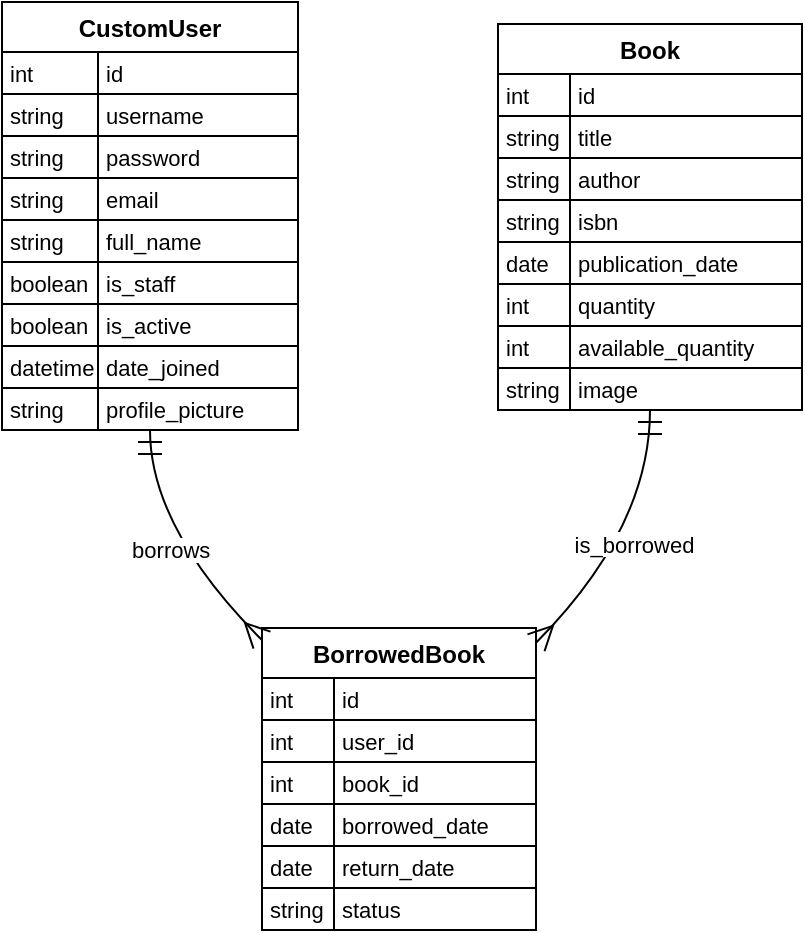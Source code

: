 <mxfile version="24.7.12">
  <diagram name="Page-1" id="YU2orqVqRh5AFUmn3edb">
    <mxGraphModel dx="1434" dy="711" grid="1" gridSize="10" guides="1" tooltips="1" connect="1" arrows="1" fold="1" page="1" pageScale="1" pageWidth="850" pageHeight="1100" math="0" shadow="0">
      <root>
        <mxCell id="0" />
        <mxCell id="1" parent="0" />
        <mxCell id="9KgocrcduUoIsVicRkIH-1" value="CustomUser" style="shape=table;startSize=25;container=1;collapsible=0;childLayout=tableLayout;fixedRows=1;rowLines=1;fontStyle=1;align=center;resizeLast=1;" vertex="1" parent="1">
          <mxGeometry x="225" y="120" width="148" height="214" as="geometry" />
        </mxCell>
        <mxCell id="9KgocrcduUoIsVicRkIH-2" style="shape=tableRow;horizontal=0;startSize=0;swimlaneHead=0;swimlaneBody=0;fillColor=none;collapsible=0;dropTarget=0;points=[[0,0.5],[1,0.5]];portConstraint=eastwest;top=0;left=0;right=0;bottom=0;" vertex="1" parent="9KgocrcduUoIsVicRkIH-1">
          <mxGeometry y="25" width="148" height="21" as="geometry" />
        </mxCell>
        <mxCell id="9KgocrcduUoIsVicRkIH-3" value="int" style="shape=partialRectangle;connectable=0;fillColor=none;top=0;left=0;bottom=0;right=0;align=left;spacingLeft=2;overflow=hidden;fontSize=11;" vertex="1" parent="9KgocrcduUoIsVicRkIH-2">
          <mxGeometry width="48" height="21" as="geometry">
            <mxRectangle width="48" height="21" as="alternateBounds" />
          </mxGeometry>
        </mxCell>
        <mxCell id="9KgocrcduUoIsVicRkIH-4" value="id" style="shape=partialRectangle;connectable=0;fillColor=none;top=0;left=0;bottom=0;right=0;align=left;spacingLeft=2;overflow=hidden;fontSize=11;" vertex="1" parent="9KgocrcduUoIsVicRkIH-2">
          <mxGeometry x="48" width="100" height="21" as="geometry">
            <mxRectangle width="100" height="21" as="alternateBounds" />
          </mxGeometry>
        </mxCell>
        <mxCell id="9KgocrcduUoIsVicRkIH-5" style="shape=tableRow;horizontal=0;startSize=0;swimlaneHead=0;swimlaneBody=0;fillColor=none;collapsible=0;dropTarget=0;points=[[0,0.5],[1,0.5]];portConstraint=eastwest;top=0;left=0;right=0;bottom=0;" vertex="1" parent="9KgocrcduUoIsVicRkIH-1">
          <mxGeometry y="46" width="148" height="21" as="geometry" />
        </mxCell>
        <mxCell id="9KgocrcduUoIsVicRkIH-6" value="string" style="shape=partialRectangle;connectable=0;fillColor=none;top=0;left=0;bottom=0;right=0;align=left;spacingLeft=2;overflow=hidden;fontSize=11;" vertex="1" parent="9KgocrcduUoIsVicRkIH-5">
          <mxGeometry width="48" height="21" as="geometry">
            <mxRectangle width="48" height="21" as="alternateBounds" />
          </mxGeometry>
        </mxCell>
        <mxCell id="9KgocrcduUoIsVicRkIH-7" value="username" style="shape=partialRectangle;connectable=0;fillColor=none;top=0;left=0;bottom=0;right=0;align=left;spacingLeft=2;overflow=hidden;fontSize=11;" vertex="1" parent="9KgocrcduUoIsVicRkIH-5">
          <mxGeometry x="48" width="100" height="21" as="geometry">
            <mxRectangle width="100" height="21" as="alternateBounds" />
          </mxGeometry>
        </mxCell>
        <mxCell id="9KgocrcduUoIsVicRkIH-8" style="shape=tableRow;horizontal=0;startSize=0;swimlaneHead=0;swimlaneBody=0;fillColor=none;collapsible=0;dropTarget=0;points=[[0,0.5],[1,0.5]];portConstraint=eastwest;top=0;left=0;right=0;bottom=0;" vertex="1" parent="9KgocrcduUoIsVicRkIH-1">
          <mxGeometry y="67" width="148" height="21" as="geometry" />
        </mxCell>
        <mxCell id="9KgocrcduUoIsVicRkIH-9" value="string" style="shape=partialRectangle;connectable=0;fillColor=none;top=0;left=0;bottom=0;right=0;align=left;spacingLeft=2;overflow=hidden;fontSize=11;" vertex="1" parent="9KgocrcduUoIsVicRkIH-8">
          <mxGeometry width="48" height="21" as="geometry">
            <mxRectangle width="48" height="21" as="alternateBounds" />
          </mxGeometry>
        </mxCell>
        <mxCell id="9KgocrcduUoIsVicRkIH-10" value="password" style="shape=partialRectangle;connectable=0;fillColor=none;top=0;left=0;bottom=0;right=0;align=left;spacingLeft=2;overflow=hidden;fontSize=11;" vertex="1" parent="9KgocrcduUoIsVicRkIH-8">
          <mxGeometry x="48" width="100" height="21" as="geometry">
            <mxRectangle width="100" height="21" as="alternateBounds" />
          </mxGeometry>
        </mxCell>
        <mxCell id="9KgocrcduUoIsVicRkIH-11" style="shape=tableRow;horizontal=0;startSize=0;swimlaneHead=0;swimlaneBody=0;fillColor=none;collapsible=0;dropTarget=0;points=[[0,0.5],[1,0.5]];portConstraint=eastwest;top=0;left=0;right=0;bottom=0;" vertex="1" parent="9KgocrcduUoIsVicRkIH-1">
          <mxGeometry y="88" width="148" height="21" as="geometry" />
        </mxCell>
        <mxCell id="9KgocrcduUoIsVicRkIH-12" value="string" style="shape=partialRectangle;connectable=0;fillColor=none;top=0;left=0;bottom=0;right=0;align=left;spacingLeft=2;overflow=hidden;fontSize=11;" vertex="1" parent="9KgocrcduUoIsVicRkIH-11">
          <mxGeometry width="48" height="21" as="geometry">
            <mxRectangle width="48" height="21" as="alternateBounds" />
          </mxGeometry>
        </mxCell>
        <mxCell id="9KgocrcduUoIsVicRkIH-13" value="email" style="shape=partialRectangle;connectable=0;fillColor=none;top=0;left=0;bottom=0;right=0;align=left;spacingLeft=2;overflow=hidden;fontSize=11;" vertex="1" parent="9KgocrcduUoIsVicRkIH-11">
          <mxGeometry x="48" width="100" height="21" as="geometry">
            <mxRectangle width="100" height="21" as="alternateBounds" />
          </mxGeometry>
        </mxCell>
        <mxCell id="9KgocrcduUoIsVicRkIH-14" style="shape=tableRow;horizontal=0;startSize=0;swimlaneHead=0;swimlaneBody=0;fillColor=none;collapsible=0;dropTarget=0;points=[[0,0.5],[1,0.5]];portConstraint=eastwest;top=0;left=0;right=0;bottom=0;" vertex="1" parent="9KgocrcduUoIsVicRkIH-1">
          <mxGeometry y="109" width="148" height="21" as="geometry" />
        </mxCell>
        <mxCell id="9KgocrcduUoIsVicRkIH-15" value="string" style="shape=partialRectangle;connectable=0;fillColor=none;top=0;left=0;bottom=0;right=0;align=left;spacingLeft=2;overflow=hidden;fontSize=11;" vertex="1" parent="9KgocrcduUoIsVicRkIH-14">
          <mxGeometry width="48" height="21" as="geometry">
            <mxRectangle width="48" height="21" as="alternateBounds" />
          </mxGeometry>
        </mxCell>
        <mxCell id="9KgocrcduUoIsVicRkIH-16" value="full_name" style="shape=partialRectangle;connectable=0;fillColor=none;top=0;left=0;bottom=0;right=0;align=left;spacingLeft=2;overflow=hidden;fontSize=11;" vertex="1" parent="9KgocrcduUoIsVicRkIH-14">
          <mxGeometry x="48" width="100" height="21" as="geometry">
            <mxRectangle width="100" height="21" as="alternateBounds" />
          </mxGeometry>
        </mxCell>
        <mxCell id="9KgocrcduUoIsVicRkIH-17" style="shape=tableRow;horizontal=0;startSize=0;swimlaneHead=0;swimlaneBody=0;fillColor=none;collapsible=0;dropTarget=0;points=[[0,0.5],[1,0.5]];portConstraint=eastwest;top=0;left=0;right=0;bottom=0;" vertex="1" parent="9KgocrcduUoIsVicRkIH-1">
          <mxGeometry y="130" width="148" height="21" as="geometry" />
        </mxCell>
        <mxCell id="9KgocrcduUoIsVicRkIH-18" value="boolean" style="shape=partialRectangle;connectable=0;fillColor=none;top=0;left=0;bottom=0;right=0;align=left;spacingLeft=2;overflow=hidden;fontSize=11;" vertex="1" parent="9KgocrcduUoIsVicRkIH-17">
          <mxGeometry width="48" height="21" as="geometry">
            <mxRectangle width="48" height="21" as="alternateBounds" />
          </mxGeometry>
        </mxCell>
        <mxCell id="9KgocrcduUoIsVicRkIH-19" value="is_staff" style="shape=partialRectangle;connectable=0;fillColor=none;top=0;left=0;bottom=0;right=0;align=left;spacingLeft=2;overflow=hidden;fontSize=11;" vertex="1" parent="9KgocrcduUoIsVicRkIH-17">
          <mxGeometry x="48" width="100" height="21" as="geometry">
            <mxRectangle width="100" height="21" as="alternateBounds" />
          </mxGeometry>
        </mxCell>
        <mxCell id="9KgocrcduUoIsVicRkIH-20" style="shape=tableRow;horizontal=0;startSize=0;swimlaneHead=0;swimlaneBody=0;fillColor=none;collapsible=0;dropTarget=0;points=[[0,0.5],[1,0.5]];portConstraint=eastwest;top=0;left=0;right=0;bottom=0;" vertex="1" parent="9KgocrcduUoIsVicRkIH-1">
          <mxGeometry y="151" width="148" height="21" as="geometry" />
        </mxCell>
        <mxCell id="9KgocrcduUoIsVicRkIH-21" value="boolean" style="shape=partialRectangle;connectable=0;fillColor=none;top=0;left=0;bottom=0;right=0;align=left;spacingLeft=2;overflow=hidden;fontSize=11;" vertex="1" parent="9KgocrcduUoIsVicRkIH-20">
          <mxGeometry width="48" height="21" as="geometry">
            <mxRectangle width="48" height="21" as="alternateBounds" />
          </mxGeometry>
        </mxCell>
        <mxCell id="9KgocrcduUoIsVicRkIH-22" value="is_active" style="shape=partialRectangle;connectable=0;fillColor=none;top=0;left=0;bottom=0;right=0;align=left;spacingLeft=2;overflow=hidden;fontSize=11;" vertex="1" parent="9KgocrcduUoIsVicRkIH-20">
          <mxGeometry x="48" width="100" height="21" as="geometry">
            <mxRectangle width="100" height="21" as="alternateBounds" />
          </mxGeometry>
        </mxCell>
        <mxCell id="9KgocrcduUoIsVicRkIH-23" style="shape=tableRow;horizontal=0;startSize=0;swimlaneHead=0;swimlaneBody=0;fillColor=none;collapsible=0;dropTarget=0;points=[[0,0.5],[1,0.5]];portConstraint=eastwest;top=0;left=0;right=0;bottom=0;" vertex="1" parent="9KgocrcduUoIsVicRkIH-1">
          <mxGeometry y="172" width="148" height="21" as="geometry" />
        </mxCell>
        <mxCell id="9KgocrcduUoIsVicRkIH-24" value="datetime" style="shape=partialRectangle;connectable=0;fillColor=none;top=0;left=0;bottom=0;right=0;align=left;spacingLeft=2;overflow=hidden;fontSize=11;" vertex="1" parent="9KgocrcduUoIsVicRkIH-23">
          <mxGeometry width="48" height="21" as="geometry">
            <mxRectangle width="48" height="21" as="alternateBounds" />
          </mxGeometry>
        </mxCell>
        <mxCell id="9KgocrcduUoIsVicRkIH-25" value="date_joined" style="shape=partialRectangle;connectable=0;fillColor=none;top=0;left=0;bottom=0;right=0;align=left;spacingLeft=2;overflow=hidden;fontSize=11;" vertex="1" parent="9KgocrcduUoIsVicRkIH-23">
          <mxGeometry x="48" width="100" height="21" as="geometry">
            <mxRectangle width="100" height="21" as="alternateBounds" />
          </mxGeometry>
        </mxCell>
        <mxCell id="9KgocrcduUoIsVicRkIH-26" style="shape=tableRow;horizontal=0;startSize=0;swimlaneHead=0;swimlaneBody=0;fillColor=none;collapsible=0;dropTarget=0;points=[[0,0.5],[1,0.5]];portConstraint=eastwest;top=0;left=0;right=0;bottom=0;" vertex="1" parent="9KgocrcduUoIsVicRkIH-1">
          <mxGeometry y="193" width="148" height="21" as="geometry" />
        </mxCell>
        <mxCell id="9KgocrcduUoIsVicRkIH-27" value="string" style="shape=partialRectangle;connectable=0;fillColor=none;top=0;left=0;bottom=0;right=0;align=left;spacingLeft=2;overflow=hidden;fontSize=11;" vertex="1" parent="9KgocrcduUoIsVicRkIH-26">
          <mxGeometry width="48" height="21" as="geometry">
            <mxRectangle width="48" height="21" as="alternateBounds" />
          </mxGeometry>
        </mxCell>
        <mxCell id="9KgocrcduUoIsVicRkIH-28" value="profile_picture" style="shape=partialRectangle;connectable=0;fillColor=none;top=0;left=0;bottom=0;right=0;align=left;spacingLeft=2;overflow=hidden;fontSize=11;" vertex="1" parent="9KgocrcduUoIsVicRkIH-26">
          <mxGeometry x="48" width="100" height="21" as="geometry">
            <mxRectangle width="100" height="21" as="alternateBounds" />
          </mxGeometry>
        </mxCell>
        <mxCell id="9KgocrcduUoIsVicRkIH-29" value="BorrowedBook" style="shape=table;startSize=25;container=1;collapsible=0;childLayout=tableLayout;fixedRows=1;rowLines=1;fontStyle=1;align=center;resizeLast=1;" vertex="1" parent="1">
          <mxGeometry x="355" y="433" width="137" height="151" as="geometry" />
        </mxCell>
        <mxCell id="9KgocrcduUoIsVicRkIH-30" style="shape=tableRow;horizontal=0;startSize=0;swimlaneHead=0;swimlaneBody=0;fillColor=none;collapsible=0;dropTarget=0;points=[[0,0.5],[1,0.5]];portConstraint=eastwest;top=0;left=0;right=0;bottom=0;" vertex="1" parent="9KgocrcduUoIsVicRkIH-29">
          <mxGeometry y="25" width="137" height="21" as="geometry" />
        </mxCell>
        <mxCell id="9KgocrcduUoIsVicRkIH-31" value="int" style="shape=partialRectangle;connectable=0;fillColor=none;top=0;left=0;bottom=0;right=0;align=left;spacingLeft=2;overflow=hidden;fontSize=11;" vertex="1" parent="9KgocrcduUoIsVicRkIH-30">
          <mxGeometry width="36" height="21" as="geometry">
            <mxRectangle width="36" height="21" as="alternateBounds" />
          </mxGeometry>
        </mxCell>
        <mxCell id="9KgocrcduUoIsVicRkIH-32" value="id" style="shape=partialRectangle;connectable=0;fillColor=none;top=0;left=0;bottom=0;right=0;align=left;spacingLeft=2;overflow=hidden;fontSize=11;" vertex="1" parent="9KgocrcduUoIsVicRkIH-30">
          <mxGeometry x="36" width="101" height="21" as="geometry">
            <mxRectangle width="101" height="21" as="alternateBounds" />
          </mxGeometry>
        </mxCell>
        <mxCell id="9KgocrcduUoIsVicRkIH-33" style="shape=tableRow;horizontal=0;startSize=0;swimlaneHead=0;swimlaneBody=0;fillColor=none;collapsible=0;dropTarget=0;points=[[0,0.5],[1,0.5]];portConstraint=eastwest;top=0;left=0;right=0;bottom=0;" vertex="1" parent="9KgocrcduUoIsVicRkIH-29">
          <mxGeometry y="46" width="137" height="21" as="geometry" />
        </mxCell>
        <mxCell id="9KgocrcduUoIsVicRkIH-34" value="int" style="shape=partialRectangle;connectable=0;fillColor=none;top=0;left=0;bottom=0;right=0;align=left;spacingLeft=2;overflow=hidden;fontSize=11;" vertex="1" parent="9KgocrcduUoIsVicRkIH-33">
          <mxGeometry width="36" height="21" as="geometry">
            <mxRectangle width="36" height="21" as="alternateBounds" />
          </mxGeometry>
        </mxCell>
        <mxCell id="9KgocrcduUoIsVicRkIH-35" value="user_id" style="shape=partialRectangle;connectable=0;fillColor=none;top=0;left=0;bottom=0;right=0;align=left;spacingLeft=2;overflow=hidden;fontSize=11;" vertex="1" parent="9KgocrcduUoIsVicRkIH-33">
          <mxGeometry x="36" width="101" height="21" as="geometry">
            <mxRectangle width="101" height="21" as="alternateBounds" />
          </mxGeometry>
        </mxCell>
        <mxCell id="9KgocrcduUoIsVicRkIH-36" style="shape=tableRow;horizontal=0;startSize=0;swimlaneHead=0;swimlaneBody=0;fillColor=none;collapsible=0;dropTarget=0;points=[[0,0.5],[1,0.5]];portConstraint=eastwest;top=0;left=0;right=0;bottom=0;" vertex="1" parent="9KgocrcduUoIsVicRkIH-29">
          <mxGeometry y="67" width="137" height="21" as="geometry" />
        </mxCell>
        <mxCell id="9KgocrcduUoIsVicRkIH-37" value="int" style="shape=partialRectangle;connectable=0;fillColor=none;top=0;left=0;bottom=0;right=0;align=left;spacingLeft=2;overflow=hidden;fontSize=11;" vertex="1" parent="9KgocrcduUoIsVicRkIH-36">
          <mxGeometry width="36" height="21" as="geometry">
            <mxRectangle width="36" height="21" as="alternateBounds" />
          </mxGeometry>
        </mxCell>
        <mxCell id="9KgocrcduUoIsVicRkIH-38" value="book_id" style="shape=partialRectangle;connectable=0;fillColor=none;top=0;left=0;bottom=0;right=0;align=left;spacingLeft=2;overflow=hidden;fontSize=11;" vertex="1" parent="9KgocrcduUoIsVicRkIH-36">
          <mxGeometry x="36" width="101" height="21" as="geometry">
            <mxRectangle width="101" height="21" as="alternateBounds" />
          </mxGeometry>
        </mxCell>
        <mxCell id="9KgocrcduUoIsVicRkIH-39" style="shape=tableRow;horizontal=0;startSize=0;swimlaneHead=0;swimlaneBody=0;fillColor=none;collapsible=0;dropTarget=0;points=[[0,0.5],[1,0.5]];portConstraint=eastwest;top=0;left=0;right=0;bottom=0;" vertex="1" parent="9KgocrcduUoIsVicRkIH-29">
          <mxGeometry y="88" width="137" height="21" as="geometry" />
        </mxCell>
        <mxCell id="9KgocrcduUoIsVicRkIH-40" value="date" style="shape=partialRectangle;connectable=0;fillColor=none;top=0;left=0;bottom=0;right=0;align=left;spacingLeft=2;overflow=hidden;fontSize=11;" vertex="1" parent="9KgocrcduUoIsVicRkIH-39">
          <mxGeometry width="36" height="21" as="geometry">
            <mxRectangle width="36" height="21" as="alternateBounds" />
          </mxGeometry>
        </mxCell>
        <mxCell id="9KgocrcduUoIsVicRkIH-41" value="borrowed_date" style="shape=partialRectangle;connectable=0;fillColor=none;top=0;left=0;bottom=0;right=0;align=left;spacingLeft=2;overflow=hidden;fontSize=11;" vertex="1" parent="9KgocrcduUoIsVicRkIH-39">
          <mxGeometry x="36" width="101" height="21" as="geometry">
            <mxRectangle width="101" height="21" as="alternateBounds" />
          </mxGeometry>
        </mxCell>
        <mxCell id="9KgocrcduUoIsVicRkIH-42" style="shape=tableRow;horizontal=0;startSize=0;swimlaneHead=0;swimlaneBody=0;fillColor=none;collapsible=0;dropTarget=0;points=[[0,0.5],[1,0.5]];portConstraint=eastwest;top=0;left=0;right=0;bottom=0;" vertex="1" parent="9KgocrcduUoIsVicRkIH-29">
          <mxGeometry y="109" width="137" height="21" as="geometry" />
        </mxCell>
        <mxCell id="9KgocrcduUoIsVicRkIH-43" value="date" style="shape=partialRectangle;connectable=0;fillColor=none;top=0;left=0;bottom=0;right=0;align=left;spacingLeft=2;overflow=hidden;fontSize=11;" vertex="1" parent="9KgocrcduUoIsVicRkIH-42">
          <mxGeometry width="36" height="21" as="geometry">
            <mxRectangle width="36" height="21" as="alternateBounds" />
          </mxGeometry>
        </mxCell>
        <mxCell id="9KgocrcduUoIsVicRkIH-44" value="return_date" style="shape=partialRectangle;connectable=0;fillColor=none;top=0;left=0;bottom=0;right=0;align=left;spacingLeft=2;overflow=hidden;fontSize=11;" vertex="1" parent="9KgocrcduUoIsVicRkIH-42">
          <mxGeometry x="36" width="101" height="21" as="geometry">
            <mxRectangle width="101" height="21" as="alternateBounds" />
          </mxGeometry>
        </mxCell>
        <mxCell id="9KgocrcduUoIsVicRkIH-45" style="shape=tableRow;horizontal=0;startSize=0;swimlaneHead=0;swimlaneBody=0;fillColor=none;collapsible=0;dropTarget=0;points=[[0,0.5],[1,0.5]];portConstraint=eastwest;top=0;left=0;right=0;bottom=0;" vertex="1" parent="9KgocrcduUoIsVicRkIH-29">
          <mxGeometry y="130" width="137" height="21" as="geometry" />
        </mxCell>
        <mxCell id="9KgocrcduUoIsVicRkIH-46" value="string" style="shape=partialRectangle;connectable=0;fillColor=none;top=0;left=0;bottom=0;right=0;align=left;spacingLeft=2;overflow=hidden;fontSize=11;" vertex="1" parent="9KgocrcduUoIsVicRkIH-45">
          <mxGeometry width="36" height="21" as="geometry">
            <mxRectangle width="36" height="21" as="alternateBounds" />
          </mxGeometry>
        </mxCell>
        <mxCell id="9KgocrcduUoIsVicRkIH-47" value="status" style="shape=partialRectangle;connectable=0;fillColor=none;top=0;left=0;bottom=0;right=0;align=left;spacingLeft=2;overflow=hidden;fontSize=11;" vertex="1" parent="9KgocrcduUoIsVicRkIH-45">
          <mxGeometry x="36" width="101" height="21" as="geometry">
            <mxRectangle width="101" height="21" as="alternateBounds" />
          </mxGeometry>
        </mxCell>
        <mxCell id="9KgocrcduUoIsVicRkIH-48" value="Book" style="shape=table;startSize=25;container=1;collapsible=0;childLayout=tableLayout;fixedRows=1;rowLines=1;fontStyle=1;align=center;resizeLast=1;" vertex="1" parent="1">
          <mxGeometry x="473" y="131" width="152" height="193" as="geometry" />
        </mxCell>
        <mxCell id="9KgocrcduUoIsVicRkIH-49" style="shape=tableRow;horizontal=0;startSize=0;swimlaneHead=0;swimlaneBody=0;fillColor=none;collapsible=0;dropTarget=0;points=[[0,0.5],[1,0.5]];portConstraint=eastwest;top=0;left=0;right=0;bottom=0;" vertex="1" parent="9KgocrcduUoIsVicRkIH-48">
          <mxGeometry y="25" width="152" height="21" as="geometry" />
        </mxCell>
        <mxCell id="9KgocrcduUoIsVicRkIH-50" value="int" style="shape=partialRectangle;connectable=0;fillColor=none;top=0;left=0;bottom=0;right=0;align=left;spacingLeft=2;overflow=hidden;fontSize=11;" vertex="1" parent="9KgocrcduUoIsVicRkIH-49">
          <mxGeometry width="36" height="21" as="geometry">
            <mxRectangle width="36" height="21" as="alternateBounds" />
          </mxGeometry>
        </mxCell>
        <mxCell id="9KgocrcduUoIsVicRkIH-51" value="id" style="shape=partialRectangle;connectable=0;fillColor=none;top=0;left=0;bottom=0;right=0;align=left;spacingLeft=2;overflow=hidden;fontSize=11;" vertex="1" parent="9KgocrcduUoIsVicRkIH-49">
          <mxGeometry x="36" width="116" height="21" as="geometry">
            <mxRectangle width="116" height="21" as="alternateBounds" />
          </mxGeometry>
        </mxCell>
        <mxCell id="9KgocrcduUoIsVicRkIH-52" style="shape=tableRow;horizontal=0;startSize=0;swimlaneHead=0;swimlaneBody=0;fillColor=none;collapsible=0;dropTarget=0;points=[[0,0.5],[1,0.5]];portConstraint=eastwest;top=0;left=0;right=0;bottom=0;" vertex="1" parent="9KgocrcduUoIsVicRkIH-48">
          <mxGeometry y="46" width="152" height="21" as="geometry" />
        </mxCell>
        <mxCell id="9KgocrcduUoIsVicRkIH-53" value="string" style="shape=partialRectangle;connectable=0;fillColor=none;top=0;left=0;bottom=0;right=0;align=left;spacingLeft=2;overflow=hidden;fontSize=11;" vertex="1" parent="9KgocrcduUoIsVicRkIH-52">
          <mxGeometry width="36" height="21" as="geometry">
            <mxRectangle width="36" height="21" as="alternateBounds" />
          </mxGeometry>
        </mxCell>
        <mxCell id="9KgocrcduUoIsVicRkIH-54" value="title" style="shape=partialRectangle;connectable=0;fillColor=none;top=0;left=0;bottom=0;right=0;align=left;spacingLeft=2;overflow=hidden;fontSize=11;" vertex="1" parent="9KgocrcduUoIsVicRkIH-52">
          <mxGeometry x="36" width="116" height="21" as="geometry">
            <mxRectangle width="116" height="21" as="alternateBounds" />
          </mxGeometry>
        </mxCell>
        <mxCell id="9KgocrcduUoIsVicRkIH-55" style="shape=tableRow;horizontal=0;startSize=0;swimlaneHead=0;swimlaneBody=0;fillColor=none;collapsible=0;dropTarget=0;points=[[0,0.5],[1,0.5]];portConstraint=eastwest;top=0;left=0;right=0;bottom=0;" vertex="1" parent="9KgocrcduUoIsVicRkIH-48">
          <mxGeometry y="67" width="152" height="21" as="geometry" />
        </mxCell>
        <mxCell id="9KgocrcduUoIsVicRkIH-56" value="string" style="shape=partialRectangle;connectable=0;fillColor=none;top=0;left=0;bottom=0;right=0;align=left;spacingLeft=2;overflow=hidden;fontSize=11;" vertex="1" parent="9KgocrcduUoIsVicRkIH-55">
          <mxGeometry width="36" height="21" as="geometry">
            <mxRectangle width="36" height="21" as="alternateBounds" />
          </mxGeometry>
        </mxCell>
        <mxCell id="9KgocrcduUoIsVicRkIH-57" value="author" style="shape=partialRectangle;connectable=0;fillColor=none;top=0;left=0;bottom=0;right=0;align=left;spacingLeft=2;overflow=hidden;fontSize=11;" vertex="1" parent="9KgocrcduUoIsVicRkIH-55">
          <mxGeometry x="36" width="116" height="21" as="geometry">
            <mxRectangle width="116" height="21" as="alternateBounds" />
          </mxGeometry>
        </mxCell>
        <mxCell id="9KgocrcduUoIsVicRkIH-58" style="shape=tableRow;horizontal=0;startSize=0;swimlaneHead=0;swimlaneBody=0;fillColor=none;collapsible=0;dropTarget=0;points=[[0,0.5],[1,0.5]];portConstraint=eastwest;top=0;left=0;right=0;bottom=0;" vertex="1" parent="9KgocrcduUoIsVicRkIH-48">
          <mxGeometry y="88" width="152" height="21" as="geometry" />
        </mxCell>
        <mxCell id="9KgocrcduUoIsVicRkIH-59" value="string" style="shape=partialRectangle;connectable=0;fillColor=none;top=0;left=0;bottom=0;right=0;align=left;spacingLeft=2;overflow=hidden;fontSize=11;" vertex="1" parent="9KgocrcduUoIsVicRkIH-58">
          <mxGeometry width="36" height="21" as="geometry">
            <mxRectangle width="36" height="21" as="alternateBounds" />
          </mxGeometry>
        </mxCell>
        <mxCell id="9KgocrcduUoIsVicRkIH-60" value="isbn" style="shape=partialRectangle;connectable=0;fillColor=none;top=0;left=0;bottom=0;right=0;align=left;spacingLeft=2;overflow=hidden;fontSize=11;" vertex="1" parent="9KgocrcduUoIsVicRkIH-58">
          <mxGeometry x="36" width="116" height="21" as="geometry">
            <mxRectangle width="116" height="21" as="alternateBounds" />
          </mxGeometry>
        </mxCell>
        <mxCell id="9KgocrcduUoIsVicRkIH-61" style="shape=tableRow;horizontal=0;startSize=0;swimlaneHead=0;swimlaneBody=0;fillColor=none;collapsible=0;dropTarget=0;points=[[0,0.5],[1,0.5]];portConstraint=eastwest;top=0;left=0;right=0;bottom=0;" vertex="1" parent="9KgocrcduUoIsVicRkIH-48">
          <mxGeometry y="109" width="152" height="21" as="geometry" />
        </mxCell>
        <mxCell id="9KgocrcduUoIsVicRkIH-62" value="date" style="shape=partialRectangle;connectable=0;fillColor=none;top=0;left=0;bottom=0;right=0;align=left;spacingLeft=2;overflow=hidden;fontSize=11;" vertex="1" parent="9KgocrcduUoIsVicRkIH-61">
          <mxGeometry width="36" height="21" as="geometry">
            <mxRectangle width="36" height="21" as="alternateBounds" />
          </mxGeometry>
        </mxCell>
        <mxCell id="9KgocrcduUoIsVicRkIH-63" value="publication_date" style="shape=partialRectangle;connectable=0;fillColor=none;top=0;left=0;bottom=0;right=0;align=left;spacingLeft=2;overflow=hidden;fontSize=11;" vertex="1" parent="9KgocrcduUoIsVicRkIH-61">
          <mxGeometry x="36" width="116" height="21" as="geometry">
            <mxRectangle width="116" height="21" as="alternateBounds" />
          </mxGeometry>
        </mxCell>
        <mxCell id="9KgocrcduUoIsVicRkIH-64" style="shape=tableRow;horizontal=0;startSize=0;swimlaneHead=0;swimlaneBody=0;fillColor=none;collapsible=0;dropTarget=0;points=[[0,0.5],[1,0.5]];portConstraint=eastwest;top=0;left=0;right=0;bottom=0;" vertex="1" parent="9KgocrcduUoIsVicRkIH-48">
          <mxGeometry y="130" width="152" height="21" as="geometry" />
        </mxCell>
        <mxCell id="9KgocrcduUoIsVicRkIH-65" value="int" style="shape=partialRectangle;connectable=0;fillColor=none;top=0;left=0;bottom=0;right=0;align=left;spacingLeft=2;overflow=hidden;fontSize=11;" vertex="1" parent="9KgocrcduUoIsVicRkIH-64">
          <mxGeometry width="36" height="21" as="geometry">
            <mxRectangle width="36" height="21" as="alternateBounds" />
          </mxGeometry>
        </mxCell>
        <mxCell id="9KgocrcduUoIsVicRkIH-66" value="quantity" style="shape=partialRectangle;connectable=0;fillColor=none;top=0;left=0;bottom=0;right=0;align=left;spacingLeft=2;overflow=hidden;fontSize=11;" vertex="1" parent="9KgocrcduUoIsVicRkIH-64">
          <mxGeometry x="36" width="116" height="21" as="geometry">
            <mxRectangle width="116" height="21" as="alternateBounds" />
          </mxGeometry>
        </mxCell>
        <mxCell id="9KgocrcduUoIsVicRkIH-67" style="shape=tableRow;horizontal=0;startSize=0;swimlaneHead=0;swimlaneBody=0;fillColor=none;collapsible=0;dropTarget=0;points=[[0,0.5],[1,0.5]];portConstraint=eastwest;top=0;left=0;right=0;bottom=0;" vertex="1" parent="9KgocrcduUoIsVicRkIH-48">
          <mxGeometry y="151" width="152" height="21" as="geometry" />
        </mxCell>
        <mxCell id="9KgocrcduUoIsVicRkIH-68" value="int" style="shape=partialRectangle;connectable=0;fillColor=none;top=0;left=0;bottom=0;right=0;align=left;spacingLeft=2;overflow=hidden;fontSize=11;" vertex="1" parent="9KgocrcduUoIsVicRkIH-67">
          <mxGeometry width="36" height="21" as="geometry">
            <mxRectangle width="36" height="21" as="alternateBounds" />
          </mxGeometry>
        </mxCell>
        <mxCell id="9KgocrcduUoIsVicRkIH-69" value="available_quantity" style="shape=partialRectangle;connectable=0;fillColor=none;top=0;left=0;bottom=0;right=0;align=left;spacingLeft=2;overflow=hidden;fontSize=11;" vertex="1" parent="9KgocrcduUoIsVicRkIH-67">
          <mxGeometry x="36" width="116" height="21" as="geometry">
            <mxRectangle width="116" height="21" as="alternateBounds" />
          </mxGeometry>
        </mxCell>
        <mxCell id="9KgocrcduUoIsVicRkIH-70" style="shape=tableRow;horizontal=0;startSize=0;swimlaneHead=0;swimlaneBody=0;fillColor=none;collapsible=0;dropTarget=0;points=[[0,0.5],[1,0.5]];portConstraint=eastwest;top=0;left=0;right=0;bottom=0;" vertex="1" parent="9KgocrcduUoIsVicRkIH-48">
          <mxGeometry y="172" width="152" height="21" as="geometry" />
        </mxCell>
        <mxCell id="9KgocrcduUoIsVicRkIH-71" value="string" style="shape=partialRectangle;connectable=0;fillColor=none;top=0;left=0;bottom=0;right=0;align=left;spacingLeft=2;overflow=hidden;fontSize=11;" vertex="1" parent="9KgocrcduUoIsVicRkIH-70">
          <mxGeometry width="36" height="21" as="geometry">
            <mxRectangle width="36" height="21" as="alternateBounds" />
          </mxGeometry>
        </mxCell>
        <mxCell id="9KgocrcduUoIsVicRkIH-72" value="image" style="shape=partialRectangle;connectable=0;fillColor=none;top=0;left=0;bottom=0;right=0;align=left;spacingLeft=2;overflow=hidden;fontSize=11;" vertex="1" parent="9KgocrcduUoIsVicRkIH-70">
          <mxGeometry x="36" width="116" height="21" as="geometry">
            <mxRectangle width="116" height="21" as="alternateBounds" />
          </mxGeometry>
        </mxCell>
        <mxCell id="9KgocrcduUoIsVicRkIH-73" value="borrows" style="curved=1;startArrow=ERmandOne;startSize=10;;endArrow=ERmany;endSize=10;;exitX=0.5;exitY=1;entryX=0;entryY=0.04;rounded=0;" edge="1" parent="1" source="9KgocrcduUoIsVicRkIH-1" target="9KgocrcduUoIsVicRkIH-29">
          <mxGeometry relative="1" as="geometry">
            <Array as="points">
              <mxPoint x="299" y="383" />
            </Array>
          </mxGeometry>
        </mxCell>
        <mxCell id="9KgocrcduUoIsVicRkIH-74" value="is_borrowed" style="curved=1;startArrow=ERmandOne;startSize=10;;endArrow=ERmany;endSize=10;;exitX=0.5;exitY=1;entryX=1.01;entryY=0.04;rounded=0;" edge="1" parent="1" source="9KgocrcduUoIsVicRkIH-48" target="9KgocrcduUoIsVicRkIH-29">
          <mxGeometry relative="1" as="geometry">
            <Array as="points">
              <mxPoint x="549" y="383" />
            </Array>
          </mxGeometry>
        </mxCell>
      </root>
    </mxGraphModel>
  </diagram>
</mxfile>

